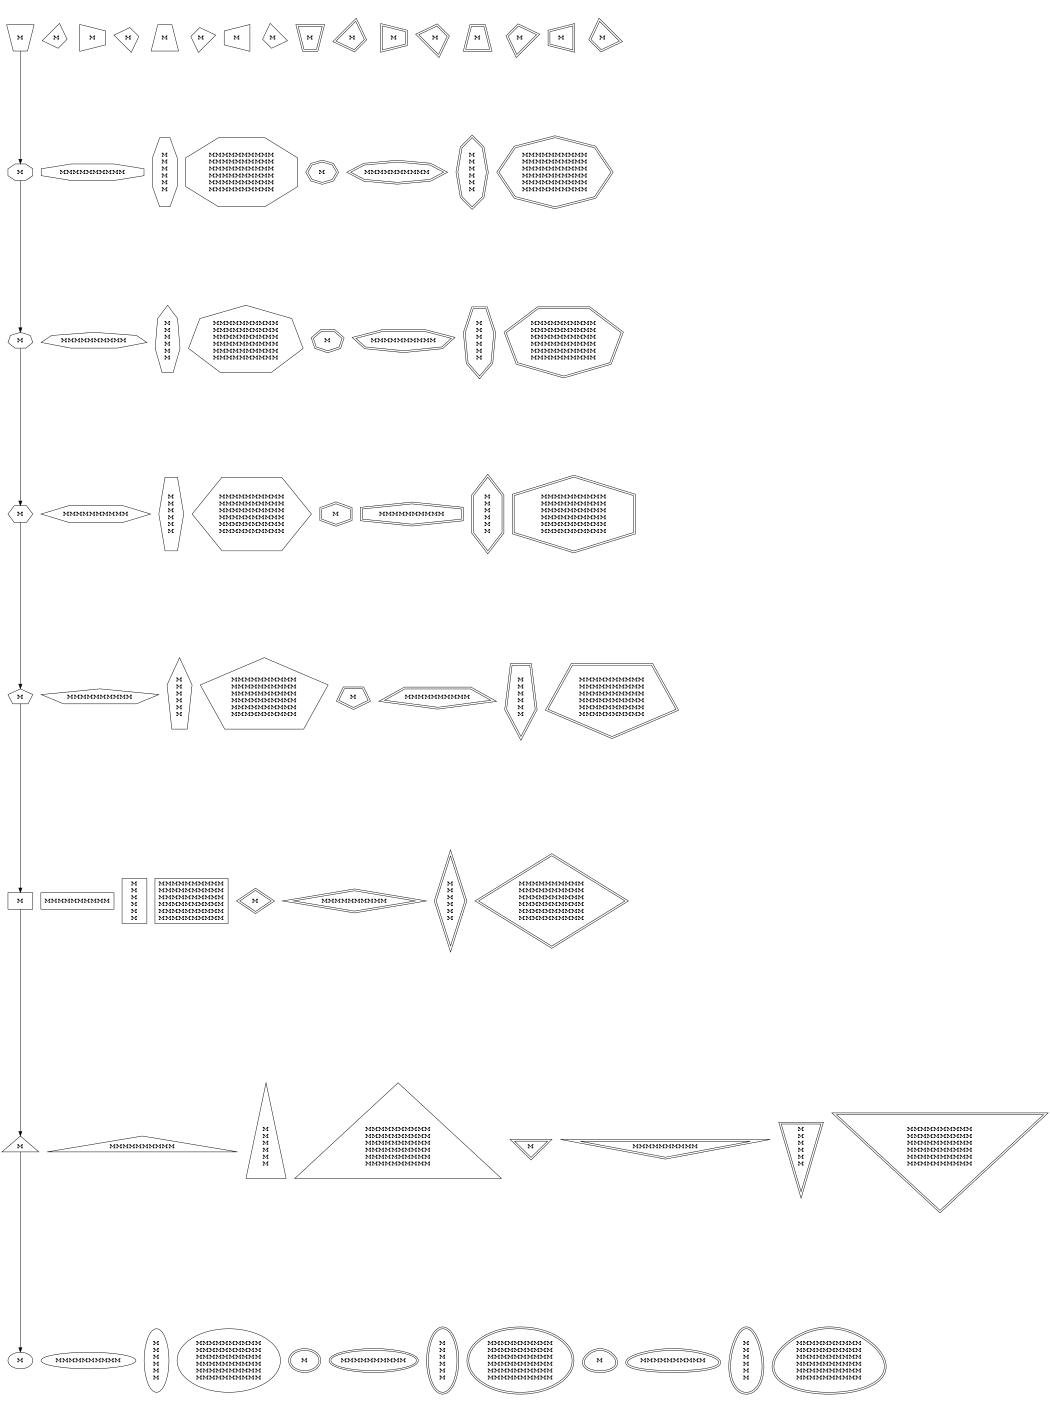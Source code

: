 # Generated Tor  2 Okt 2008 11:03:45 GMT by dot - Graphviz version 2.20.2 (Tue Jul  1 11:56:55 UTC 2008)
#
# 
# real	0m0.305s
# user	0m0.253s
# sys	0m0.038s

digraph polypoly {
	graph [size="7,9.5", page="8.5,11", ratio=fill];
	node [label="\N", shape=polygon];
	graph [bb="0,0,913,1239",
		_draw_="c 5 -white C 5 -white P 4 0 0 0 1239 913 1239 913 0 ",
		xdotversion="1.2"];
	{
		graph [rank=same,
			bb="",
			_draw_="",
			xdotversion=""];
		node [sides=0,
			peripheries=2,
			distortion="-.3"];
		0000 [label=M, peripheries=1, distortion="", pos="358,636", width="0.75", height="0.50", _draw_="c 5 -black e 358 636 27 18 ", _ldraw_="F 14.000000 11 -Times-Roman c 5 -black T 358 628 0 9 1 -M "];
		0001 [label=MMMMMMMMMM, peripheries=1, distortion="", pos="297,141", width="1.81", height="0.50", _draw_="c 5 -black e 297 141 65 18 ", _ldraw_="F 14.000000 11 -Times-Roman c 5 -black T 297 133 0 93 10 -MMMMMMMMMM "];
		0002 [label="M\nM\nM\nM\nM\nM", peripheries=1, distortion="", pos="809,844", width="0.75", height="1.57", _draw_="c 5 -black e 809 844 27 57 ", _ldraw_="F 14.000000 11 -Times-Roman c 5 -black T 809 866 0 9 1 -M F 14.000000 11 -Times-Roman c 5 -black T 809 854 0 9 1 -M F 14.000000 \
11 -Times-Roman c 5 -black T 809 842 0 9 1 -M F 14.000000 11 -Times-Roman c 5 -black T 809 830 0 9 1 -M F 14.000000 11 -Times-Ro\
man c 5 -black T 809 818 0 9 1 -M F 14.000000 11 -Times-Roman c 5 -black T 809 806 0 9 1 -M "];
		0003 [label="MMMMMMMMMM\nMMMMMMMMMM\nMMMMMMMMMM\nMMMMMMMMMM\nMMMMMMMMMM\nMMMMMMMMMM", peripheries=1, distortion="", pos="804,1047", width="2.14", height="1.57", _draw_="c 5 -black e 804 1047 77 57 ", _ldraw_="F 14.000000 11 -Times-Roman c 5 -black T 804 1069 0 93 10 -MMMMMMMMMM F 14.000000 11 -Times-Roman c 5 -black T 804 1057 0 93 10 \
-MMMMMMMMMM F 14.000000 11 -Times-Roman c 5 -black T 804 1045 0 93 10 -MMMMMMMMMM F 14.000000 11 -Times-Roman c 5 -black T 804 1\
033 0 93 10 -MMMMMMMMMM F 14.000000 11 -Times-Roman c 5 -black T 804 1021 0 93 10 -MMMMMMMMMM F 14.000000 11 -Times-Roman c 5 -b\
lack T 804 1009 0 93 10 -MMMMMMMMMM "];
		0010 [label=M, distortion="", pos="43,886", width="0.86", height="0.61", _draw_="c 5 -black e 43 886 27 18 c 5 -black e 43 886 31 22 ", _ldraw_="F 14.000000 11 -Times-Roman c 5 -black T 43 878 0 9 1 -M "];
		0011 [label=MMMMMMMMMM, distortion="", pos="840,306", width="1.92", height="0.61", _draw_="c 5 -black e 840 306 65 18 c 5 -black e 840 306 69 22 ", _ldraw_="F 14.000000 11 -Times-Roman c 5 -black T 840 298 0 93 10 -MMMMMMMMMM "];
		0012 [label="M\nM\nM\nM\nM\nM", distortion="", pos="120,1082", width="0.86", height="1.68", _draw_="c 5 -black e 120 1082 27 57 c 5 -black e 120 1082 31 61 ", _ldraw_="F 14.000000 11 -Times-Roman c 5 -black T 120 1104 0 9 1 -M F 14.000000 11 -Times-Roman c 5 -black T 120 1092 0 9 1 -M F 14.00000\
0 11 -Times-Roman c 5 -black T 120 1080 0 9 1 -M F 14.000000 11 -Times-Roman c 5 -black T 120 1068 0 9 1 -M F 14.000000 11 -Time\
s-Roman c 5 -black T 120 1056 0 9 1 -M F 14.000000 11 -Times-Roman c 5 -black T 120 1044 0 9 1 -M "];
		0013 [label="MMMMMMMMMM\nMMMMMMMMMM\nMMMMMMMMMM\nMMMMMMMMMM\nMMMMMMMMMM\nMMMMMMMMMM", distortion="", pos="324,878", width="2.25", height="1.68", _draw_="c 5 -black e 324 878 77 57 c 5 -black e 324 878 81 61 ", _ldraw_="F 14.000000 11 -Times-Roman c 5 -black T 324 900 0 93 10 -MMMMMMMMMM F 14.000000 11 -Times-Roman c 5 -black T 324 888 0 93 10 -M\
MMMMMMMMM F 14.000000 11 -Times-Roman c 5 -black T 324 876 0 93 10 -MMMMMMMMMM F 14.000000 11 -Times-Roman c 5 -black T 324 864 \
0 93 10 -MMMMMMMMMM F 14.000000 11 -Times-Roman c 5 -black T 324 852 0 93 10 -MMMMMMMMMM F 14.000000 11 -Times-Roman c 5 -black \
T 324 840 0 93 10 -MMMMMMMMMM "];
		0110 [label=M, pos="44,959", width="0.89", height="0.61", _draw_="c 5 -black p 120 47 941 48 941 50 941 52 941 53 942 55 942 57 942 58 943 60 943 61 944 62 944 64 945 65 945 66 946 67 947 68 947\
 69 948 70 949 70 950 71 950 71 951 72 952 72 953 72 954 72 955 72 956 72 957 72 958 72 959 72 959 71 960 71 961 70 962 70 963 6\
9 964 68 965 68 966 67 967 66 968 65 968 64 969 63 970 62 971 61 971 60 972 59 973 58 973 57 974 56 974 55 975 54 975 53 976 51 \
976 50 976 49 977 48 977 47 977 46 977 45 977 43 977 42 977 41 977 40 977 39 977 38 976 37 976 35 976 34 975 33 975 32 974 31 97\
4 30 973 29 973 28 972 27 971 26 971 25 970 24 969 23 968 22 968 21 967 20 966 20 965 19 964 18 963 18 962 17 961 17 960 16 959 \
16 959 16 958 16 957 16 956 16 955 16 954 16 953 16 952 17 951 17 950 18 950 18 949 19 948 20 947 21 947 22 946 23 945 24 945 26\
 944 27 944 28 943 30 943 31 942 33 942 35 942 36 941 38 941 40 941 41 941 43 941 45 941 c 5 -black p 120 47 937 49 937 50 937 5\
2 938 54 938 56 938 57 938 59 939 61 939 62 940 64 940 65 941 67 942 68 943 69 943 70 944 71 945 72 946 73 947 74 948 75 949 75 \
951 76 952 76 953 76 954 76 956 76 957 76 958 76 960 75 961 75 962 74 963 74 964 73 965 72 966 71 968 71 969 70 970 69 970 68 97\
1 67 972 66 973 65 974 63 975 62 975 61 976 60 977 59 977 58 978 56 979 55 979 54 979 53 980 51 980 50 980 49 981 47 981 46 981 \
45 981 43 981 42 981 41 981 39 981 38 980 37 980 35 980 34 979 33 979 32 979 30 978 29 977 28 977 27 976 26 975 25 975 23 974 22\
 973 21 972 20 971 19 970 18 970 17 969 17 968 16 966 15 965 14 964 14 963 13 962 13 961 12 960 12 958 12 957 12 956 12 954 12 9\
53 12 952 13 951 13 949 14 948 15 947 16 946 17 945 18 944 19 943 20 943 21 942 23 941 24 940 26 940 27 939 29 939 31 938 32 938\
 34 938 36 938 38 937 39 937 41 937 43 937 45 937 ", _ldraw_="F 14.000000 11 -Times-Roman c 5 -black T 44 951 0 9 1 -M "];
		0111 [label=MMMMMMMMMM, pos="207,219", width="2.06", height="0.61", _draw_="c 5 -black p 120 213 201 218 201 222 201 226 201 230 202 234 202 238 202 242 203 245 203 249 204 252 204 255 205 258 205 261 206\
 264 207 266 207 268 208 270 209 272 210 273 210 274 211 275 212 276 213 276 214 277 215 277 216 277 217 276 218 276 219 275 219\
 274 220 273 221 272 222 270 223 269 224 267 225 265 226 263 227 261 228 259 228 257 229 255 230 252 231 250 231 247 232 245 233\
 242 233 239 234 237 234 234 235 231 235 228 236 225 236 223 236 220 237 217 237 214 237 211 237 208 237 206 237 203 237 200 237\
 197 237 194 237 191 236 189 236 186 236 183 235 180 235 177 234 175 234 172 233 169 233 167 232 164 231 162 231 159 230 157 229\
 155 228 153 228 151 227 149 226 147 225 145 224 144 223 142 222 141 221 140 220 139 219 138 219 138 218 137 217 137 216 137 215\
 138 214 138 213 139 212 140 211 141 210 142 210 144 209 146 208 148 207 150 207 153 206 156 205 159 205 162 204 165 204 169 203\
 172 203 176 202 180 202 184 202 188 201 192 201 196 201 201 201 205 201 209 201 c 5 -black p 120 214 197 218 197 222 197 226 19\
7 230 198 235 198 238 198 242 199 246 199 250 200 253 200 256 201 259 201 262 202 265 203 267 204 269 204 272 205 273 206 275 20\
7 277 208 278 209 279 211 280 212 281 214 281 216 281 218 280 219 279 221 278 222 277 223 276 224 274 226 272 227 271 228 269 22\
9 267 230 265 230 263 231 261 232 258 233 256 234 253 235 251 235 248 236 245 237 243 237 240 238 237 238 234 239 232 239 229 24\
0 226 240 223 240 220 240 217 241 214 241 211 241 208 241 206 241 203 241 200 241 197 241 194 240 191 240 188 240 185 240 182 23\
9 180 239 177 238 174 238 171 237 169 237 166 236 163 235 161 235 158 234 156 233 153 232 151 231 149 230 147 230 145 229 143 22\
8 142 227 140 226 138 224 137 223 136 222 135 221 134 219 133 218 133 216 133 214 134 212 135 211 136 209 137 208 139 207 141 20\
6 142 205 145 204 147 204 149 203 152 202 155 201 158 201 161 200 164 200 168 199 172 199 176 198 179 198 184 198 188 197 192 19\
7 196 197 200 197 205 197 209 197 ", _ldraw_="F 14.000000 11 -Times-Roman c 5 -black T 207 211 0 93 10 -MMMMMMMMMM "];
		0112 [label="M\nM\nM\nM\nM\nM", pos="121,907", width="0.89", height="1.68", _draw_="c 5 -black p 120 124 851 125 851 127 851 129 852 130 853 132 854 134 855 135 856 137 857 138 859 139 860 141 862 142 864 143 866\
 144 868 145 870 146 873 147 875 147 877 148 880 148 883 149 885 149 888 149 891 149 894 149 897 149 900 149 903 149 906 149 908\
 148 911 148 914 147 917 147 920 146 923 145 926 145 929 144 931 143 934 142 937 141 939 140 941 139 944 138 946 137 948 136 950\
 135 952 134 954 133 955 132 957 131 958 130 959 128 960 127 961 126 962 125 963 124 963 123 963 122 964 120 964 119 963 118 963\
 117 963 116 962 115 961 114 960 112 959 111 958 110 957 109 955 108 954 107 952 106 950 105 948 104 946 103 944 102 941 101 939\
 100 937 99 934 98 931 97 929 97 926 96 923 95 920 95 917 94 914 94 911 93 908 93 906 93 903 93 900 93 897 93 894 93 891 93 888 \
93 885 94 883 94 880 95 877 95 875 96 873 97 870 98 868 99 866 100 864 101 862 103 860 104 859 105 857 107 856 108 855 110 854 1\
12 853 113 852 115 851 117 851 118 851 120 850 122 850 c 5 -black p 120 124 847 126 847 128 848 130 848 132 849 134 850 136 851 \
138 853 139 854 141 856 142 858 144 860 145 862 146 864 148 866 149 869 149 871 150 874 151 876 152 879 152 882 153 885 153 888 \
153 891 153 894 153 897 153 900 153 903 153 906 153 909 152 912 152 915 151 918 151 921 150 924 149 927 148 930 148 933 147 935 \
146 938 145 940 144 943 143 945 142 948 141 950 140 952 139 954 137 956 136 958 135 959 134 961 132 962 131 963 130 965 128 965 \
127 966 125 967 123 967 122 968 120 968 119 967 117 967 115 966 114 965 112 965 111 963 110 962 108 961 107 959 106 958 105 956 \
103 954 102 952 101 950 100 948 99 945 98 943 97 940 96 938 95 935 94 933 94 930 93 927 92 924 91 921 91 918 90 915 90 912 89 90\
9 89 906 89 903 89 900 89 897 89 894 89 891 89 888 89 885 90 882 90 879 91 876 92 874 93 871 93 869 94 866 96 864 97 862 98 860 \
100 858 101 856 103 854 104 853 106 851 108 850 110 849 112 848 114 848 116 847 118 847 120 846 122 846 ", _ldraw_="F 14.000000 11 -Times-Roman c 5 -black T 121 929 0 9 1 -M F 14.000000 11 -Times-Roman c 5 -black T 121 917 0 9 1 -M F 14.000000 \
11 -Times-Roman c 5 -black T 121 905 0 9 1 -M F 14.000000 11 -Times-Roman c 5 -black T 121 893 0 9 1 -M F 14.000000 11 -Times-Ro\
man c 5 -black T 121 881 0 9 1 -M F 14.000000 11 -Times-Roman c 5 -black T 121 869 0 9 1 -M "];
		0113 [label="MMMMMMMMMM\nMMMMMMMMMM\nMMMMMMMMMM\nMMMMMMMMMM\nMMMMMMMMMM\nMMMMMMMMMM", pos="681,878", width="2.39", height="1.68", _draw_="c 5 -black p 120 689 822 694 822 699 822 703 823 708 824 713 825 718 826 722 827 726 828 730 830 734 831 738 833 741 835 745 837\
 748 839 750 841 753 844 755 846 757 848 759 851 760 854 761 856 762 859 763 862 763 865 763 868 763 871 762 874 762 877 761 879\
 760 882 759 885 757 888 756 891 754 894 752 897 750 900 747 902 745 905 742 908 740 910 737 912 734 915 731 917 728 919 725 921\
 722 923 719 925 716 926 713 928 709 929 706 930 703 931 699 932 696 933 693 934 689 934 686 934 683 935 679 935 676 934 673 934\
 669 934 666 933 663 932 659 931 656 930 653 929 649 928 646 926 643 925 640 923 637 921 634 919 631 917 628 915 625 912 622 910\
 620 908 617 905 615 902 612 900 610 897 608 894 606 891 605 888 603 885 602 882 601 879 600 877 600 874 599 871 599 868 599 865\
 599 862 600 859 601 856 602 854 603 851 605 848 607 846 609 844 612 841 614 839 617 837 621 835 624 833 628 831 632 830 636 828\
 640 827 644 826 649 825 654 824 659 823 663 822 668 822 673 822 678 821 684 821 c 5 -black p 120 689 818 694 818 699 818 704 81\
9 709 820 714 821 719 822 723 823 728 824 732 826 736 828 740 830 743 832 747 834 750 836 753 838 756 841 758 843 760 846 762 84\
9 764 852 765 855 766 858 767 861 767 864 767 868 767 871 766 874 766 877 765 881 764 884 762 887 761 890 759 893 757 896 755 89\
9 753 902 750 905 748 908 745 910 742 913 740 916 737 918 734 920 730 922 727 924 724 926 721 928 717 930 714 931 711 933 707 93\
4 704 935 700 936 697 937 693 938 690 938 686 938 683 939 679 939 676 938 672 938 669 938 665 937 662 936 658 935 655 934 651 93\
3 648 931 645 930 641 928 638 926 635 924 632 922 628 920 625 918 622 916 620 913 617 910 614 908 612 905 609 902 607 899 605 89\
6 603 893 601 890 600 887 598 884 597 881 596 877 596 874 595 871 595 868 595 864 595 861 596 858 597 855 598 852 600 849 602 84\
6 604 843 606 841 609 838 612 836 615 834 619 832 622 830 626 828 630 826 634 824 639 823 643 822 648 821 653 820 658 819 663 81\
8 668 818 673 818 678 817 684 817 ", _ldraw_="F 14.000000 11 -Times-Roman c 5 -black T 681 900 0 93 10 -MMMMMMMMMM F 14.000000 11 -Times-Roman c 5 -black T 681 888 0 93 10 -M\
MMMMMMMMM F 14.000000 11 -Times-Roman c 5 -black T 681 876 0 93 10 -MMMMMMMMMM F 14.000000 11 -Times-Roman c 5 -black T 681 864 \
0 93 10 -MMMMMMMMMM F 14.000000 11 -Times-Roman c 5 -black T 681 852 0 93 10 -MMMMMMMMMM F 14.000000 11 -Times-Roman c 5 -black \
T 681 840 0 93 10 -MMMMMMMMMM "];
	}
	{
		graph [rank=same,
			bb="",
			_draw_="",
			xdotversion=""];
		node [sides=3,
			peripheries=2,
			orientation=60];
		3000 [label=M, peripheries=1, orientation=0, pos="471,581", width="0.75", height="0.50", _draw_="c 5 -black p 3 471 599 444 572 498 572 ", _ldraw_="F 14.000000 11 -Times-Roman c 5 -black T 471 573 0 9 1 -M "];
		3001 [label=MMMMMMMMMM, peripheries=1, orientation=0, pos="836,373", width="1.81", height="0.50", _draw_="c 5 -black p 3 836 391 771 364 901 364 ", _ldraw_="F 14.000000 11 -Times-Roman c 5 -black T 836 365 0 93 10 -MMMMMMMMMM "];
		3002 [label="M\nM\nM\nM\nM\nM", peripheries=1, orientation=0, pos="61,641", width="0.75", height="1.57", _draw_="c 5 -black p 3 61 698 34 613 88 613 ", _ldraw_="F 14.000000 11 -Times-Roman c 5 -black T 61 663 0 9 1 -M F 14.000000 11 -Times-Roman c 5 -black T 61 651 0 9 1 -M F 14.000000 11\
 -Times-Roman c 5 -black T 61 639 0 9 1 -M F 14.000000 11 -Times-Roman c 5 -black T 61 627 0 9 1 -M F 14.000000 11 -Times-Roman \
c 5 -black T 61 615 0 9 1 -M F 14.000000 11 -Times-Roman c 5 -black T 61 603 0 9 1 -M "];
		3003 [label="MMMMMMMMMM\nMMMMMMMMMM\nMMMMMMMMMM\nMMMMMMMMMM\nMMMMMMMMMM\nMMMMMMMMMM", peripheries=1, orientation=0, pos="639,1047", width="2.14", height="1.57", _draw_="c 5 -black p 3 639 1104 562 1019 716 1019 ", _ldraw_="F 14.000000 11 -Times-Roman c 5 -black T 639 1069 0 93 10 -MMMMMMMMMM F 14.000000 11 -Times-Roman c 5 -black T 639 1057 0 93 10 \
-MMMMMMMMMM F 14.000000 11 -Times-Roman c 5 -black T 639 1045 0 93 10 -MMMMMMMMMM F 14.000000 11 -Times-Roman c 5 -black T 639 1\
033 0 93 10 -MMMMMMMMMM F 14.000000 11 -Times-Roman c 5 -black T 639 1021 0 93 10 -MMMMMMMMMM F 14.000000 11 -Times-Roman c 5 -b\
lack T 639 1009 0 93 10 -MMMMMMMMMM "];
		3110 [label=M, pos="268,75", width="1.00", height="0.65", _draw_="c 5 -black p 3 241 84 268 57 295 84 c 5 -black p 3 232 88 268 51 304 88 ", _ldraw_="F 14.000000 11 -Times-Roman c 5 -black T 268 67 0 9 1 -M "];
		3111 [label=MMMMMMMMMM, pos="505,233", width="2.39", height="0.62", _draw_="c 5 -black p 3 439 242 505 215 571 242 c 5 -black p 3 419 246 505 211 591 246 ", _ldraw_="F 14.000000 11 -Times-Roman c 5 -black T 505 225 0 93 10 -MMMMMMMMMM "];
		3112 [label="M\nM\nM\nM\nM\nM", pos="198,993", width="0.89", height="1.94", _draw_="c 5 -black p 3 171 1021 198 936 225 1021 c 5 -black p 3 166 1025 198 923 230 1025 ", _ldraw_="F 14.000000 11 -Times-Roman c 5 -black T 198 1015 0 9 1 -M F 14.000000 11 -Times-Roman c 5 -black T 198 1003 0 9 1 -M F 14.00000\
0 11 -Times-Roman c 5 -black T 198 991 0 9 1 -M F 14.000000 11 -Times-Roman c 5 -black T 198 979 0 9 1 -M F 14.000000 11 -Times-\
Roman c 5 -black T 198 967 0 9 1 -M F 14.000000 11 -Times-Roman c 5 -black T 198 955 0 9 1 -M "];
		3113 [label="MMMMMMMMMM\nMMMMMMMMMM\nMMMMMMMMMM\nMMMMMMMMMM\nMMMMMMMMMM\nMMMMMMMMMM", pos="582,707", width="2.39", height="1.74", _draw_="c 5 -black p 3 505 735 582 650 659 735 c 5 -black p 3 496 739 582 644 668 739 ", _ldraw_="F 14.000000 11 -Times-Roman c 5 -black T 582 729 0 93 10 -MMMMMMMMMM F 14.000000 11 -Times-Roman c 5 -black T 582 717 0 93 10 -M\
MMMMMMMMM F 14.000000 11 -Times-Roman c 5 -black T 582 705 0 93 10 -MMMMMMMMMM F 14.000000 11 -Times-Roman c 5 -black T 582 693 \
0 93 10 -MMMMMMMMMM F 14.000000 11 -Times-Roman c 5 -black T 582 681 0 93 10 -MMMMMMMMMM F 14.000000 11 -Times-Roman c 5 -black \
T 582 669 0 93 10 -MMMMMMMMMM "];
	}
	{
		graph [rank=same,
			bb="",
			_draw_="",
			xdotversion=""];
		node [sides=4,
			peripheries=2,
			orientation=45];
		4000 [label=M, peripheries=1, orientation=0, pos="387,572", width="0.75", height="0.50", _draw_="c 5 -black p 4 414 590 360 590 360 554 414 554 ", _ldraw_="F 14.000000 11 -Times-Roman c 5 -black T 387 564 0 9 1 -M "];
		4001 [label=MMMMMMMMMM, peripheries=1, orientation=0, pos="88,83", width="1.50", height="0.50", _draw_="c 5 -black p 4 142 101 34 101 34 65 142 65 ", _ldraw_="F 14.000000 11 -Times-Roman c 5 -black T 88 75 0 93 10 -MMMMMMMMMM "];
		4002 [label="M\nM\nM\nM\nM\nM", peripheries=1, orientation=0, pos="50,1142", width="0.75", height="1.11", _draw_="c 5 -black p 4 77 1182 23 1182 23 1102 77 1102 ", _ldraw_="F 14.000000 11 -Times-Roman c 5 -black T 50 1164 0 9 1 -M F 14.000000 11 -Times-Roman c 5 -black T 50 1152 0 9 1 -M F 14.000000 \
11 -Times-Roman c 5 -black T 50 1140 0 9 1 -M F 14.000000 11 -Times-Roman c 5 -black T 50 1128 0 9 1 -M F 14.000000 11 -Times-Ro\
man c 5 -black T 50 1116 0 9 1 -M F 14.000000 11 -Times-Roman c 5 -black T 50 1104 0 9 1 -M "];
		4003 [label="MMMMMMMMMM\nMMMMMMMMMM\nMMMMMMMMMM\nMMMMMMMMMM\nMMMMMMMMMM\nMMMMMMMMMM", peripheries=1, orientation=0, pos="495,1026", width="1.50", height="1.11", _draw_="c 5 -black p 4 549 1066 441 1066 441 986 549 986 ", _ldraw_="F 14.000000 11 -Times-Roman c 5 -black T 495 1048 0 93 10 -MMMMMMMMMM F 14.000000 11 -Times-Roman c 5 -black T 495 1036 0 93 10 \
-MMMMMMMMMM F 14.000000 11 -Times-Roman c 5 -black T 495 1024 0 93 10 -MMMMMMMMMM F 14.000000 11 -Times-Roman c 5 -black T 495 1\
012 0 93 10 -MMMMMMMMMM F 14.000000 11 -Times-Roman c 5 -black T 495 1000 0 93 10 -MMMMMMMMMM F 14.000000 11 -Times-Roman c 5 -b\
lack T 495 988 0 93 10 -MMMMMMMMMM "];
		4110 [label=M, pos="189,75", width="0.94", height="0.64", _draw_="c 5 -black p 4 189 93 162 75 189 57 216 75 c 5 -black p 4 189 98 155 75 189 52 223 75 ", _ldraw_="F 14.000000 11 -Times-Roman c 5 -black T 189 67 0 9 1 -M "];
		4111 [label=MMMMMMMMMM, pos="686,233", width="2.22", height="0.61", _draw_="c 5 -black p 4 686 251 621 233 686 215 751 233 c 5 -black p 4 686 255 606 233 686 211 766 233 ", _ldraw_="F 14.000000 11 -Times-Roman c 5 -black T 686 225 0 93 10 -MMMMMMMMMM "];
		4112 [label="M\nM\nM\nM\nM\nM", pos="131,538", width="0.86", height="1.83", _draw_="c 5 -black p 4 131 595 104 538 131 481 158 538 c 5 -black p 4 131 604 100 538 131 472 162 538 ", _ldraw_="F 14.000000 11 -Times-Roman c 5 -black T 131 560 0 9 1 -M F 14.000000 11 -Times-Roman c 5 -black T 131 548 0 9 1 -M F 14.000000 \
11 -Times-Roman c 5 -black T 131 536 0 9 1 -M F 14.000000 11 -Times-Roman c 5 -black T 131 524 0 9 1 -M F 14.000000 11 -Times-Ro\
man c 5 -black T 131 512 0 9 1 -M F 14.000000 11 -Times-Roman c 5 -black T 131 500 0 9 1 -M "];
		4113 [label="MMMMMMMMMM\nMMMMMMMMMM\nMMMMMMMMMM\nMMMMMMMMMM\nMMMMMMMMMM\nMMMMMMMMMM", pos="591,531", width="2.33", height="1.71", _draw_="c 5 -black p 4 591 588 514 531 591 474 668 531 c 5 -black p 4 591 593 507 531 591 469 675 531 ", _ldraw_="F 14.000000 11 -Times-Roman c 5 -black T 591 553 0 93 10 -MMMMMMMMMM F 14.000000 11 -Times-Roman c 5 -black T 591 541 0 93 10 -M\
MMMMMMMMM F 14.000000 11 -Times-Roman c 5 -black T 591 529 0 93 10 -MMMMMMMMMM F 14.000000 11 -Times-Roman c 5 -black T 591 517 \
0 93 10 -MMMMMMMMMM F 14.000000 11 -Times-Roman c 5 -black T 591 505 0 93 10 -MMMMMMMMMM F 14.000000 11 -Times-Roman c 5 -black \
T 591 493 0 93 10 -MMMMMMMMMM "];
	}
	{
		graph [rank=same,
			bb="",
			_draw_="",
			xdotversion=""];
		node [sides=5,
			peripheries=2,
			orientation=36];
		5000 [label=M, peripheries=1, orientation=0, pos="375,715", width="0.75", height="0.50", _draw_="c 5 -black p 5 402 721 375 733 348 721 358 700 392 700 ", _ldraw_="F 14.000000 11 -Times-Roman c 5 -black T 375 707 0 9 1 -M "];
		5001 [label=MMMMMMMMMM, peripheries=1, orientation=0, pos="847,228", width="1.81", height="0.50", _draw_="c 5 -black p 5 912 234 847 246 782 234 807 213 887 213 ", _ldraw_="F 14.000000 11 -Times-Roman c 5 -black T 847 220 0 93 10 -MMMMMMMMMM "];
		5002 [label="M\nM\nM\nM\nM\nM", peripheries=1, orientation=0, pos="61,481", width="0.75", height="1.57", _draw_="c 5 -black p 5 88 498 61 538 34 498 44 435 78 435 ", _ldraw_="F 14.000000 11 -Times-Roman c 5 -black T 61 503 0 9 1 -M F 14.000000 11 -Times-Roman c 5 -black T 61 491 0 9 1 -M F 14.000000 11\
 -Times-Roman c 5 -black T 61 479 0 9 1 -M F 14.000000 11 -Times-Roman c 5 -black T 61 467 0 9 1 -M F 14.000000 11 -Times-Roman \
c 5 -black T 61 455 0 9 1 -M F 14.000000 11 -Times-Roman c 5 -black T 61 443 0 9 1 -M "];
		5003 [label="MMMMMMMMMM\nMMMMMMMMMM\nMMMMMMMMMM\nMMMMMMMMMM\nMMMMMMMMMM\nMMMMMMMMMM", peripheries=1, orientation=0, pos="760,684", width="2.14", height="1.57", _draw_="c 5 -black p 5 837 701 760 741 683 701 712 638 808 638 ", _ldraw_="F 14.000000 11 -Times-Roman c 5 -black T 760 706 0 93 10 -MMMMMMMMMM F 14.000000 11 -Times-Roman c 5 -black T 760 694 0 93 10 -M\
MMMMMMMMM F 14.000000 11 -Times-Roman c 5 -black T 760 682 0 93 10 -MMMMMMMMMM F 14.000000 11 -Times-Roman c 5 -black T 760 670 \
0 93 10 -MMMMMMMMMM F 14.000000 11 -Times-Roman c 5 -black T 760 658 0 93 10 -MMMMMMMMMM F 14.000000 11 -Times-Roman c 5 -black \
T 760 646 0 93 10 -MMMMMMMMMM "];
		5110 [label=M, pos="352,73", width="0.89", height="0.62", _draw_="c 5 -black p 5 368 88 336 88 325 67 352 55 379 67 c 5 -black p 5 371 92 333 92 320 66 352 51 384 66 ", _ldraw_="F 14.000000 11 -Times-Roman c 5 -black T 352 65 0 9 1 -M "];
		5111 [label=MMMMMMMMMM, pos="494,161", width="2.08", height="0.61", _draw_="c 5 -black p 5 535 176 453 176 428 155 494 143 560 155 c 5 -black p 5 536 180 452 180 419 153 494 139 569 153 ", _ldraw_="F 14.000000 11 -Times-Roman c 5 -black T 494 153 0 93 10 -MMMMMMMMMM "];
		5112 [label="M\nM\nM\nM\nM\nM", pos="318,1056", width="0.86", height="1.76", _draw_="c 5 -black p 5 335 1102 301 1102 291 1039 318 999 345 1039 c 5 -black p 5 338 1106 298 1106 287 1038 318 992 349 1038 ", _ldraw_="F 14.000000 11 -Times-Roman c 5 -black T 318 1078 0 9 1 -M F 14.000000 11 -Times-Roman c 5 -black T 318 1066 0 9 1 -M F 14.00000\
0 11 -Times-Roman c 5 -black T 318 1054 0 9 1 -M F 14.000000 11 -Times-Roman c 5 -black T 318 1042 0 9 1 -M F 14.000000 11 -Time\
s-Roman c 5 -black T 318 1030 0 9 1 -M F 14.000000 11 -Times-Roman c 5 -black T 318 1018 0 9 1 -M "];
		5113 [label="MMMMMMMMMM\nMMMMMMMMMM\nMMMMMMMMMM\nMMMMMMMMMM\nMMMMMMMMMM\nMMMMMMMMMM", pos="501,880", width="2.28", height="1.69", _draw_="c 5 -black p 5 548 926 454 926 424 863 501 823 578 863 c 5 -black p 5 551 930 451 930 419 861 501 819 583 861 ", _ldraw_="F 14.000000 11 -Times-Roman c 5 -black T 501 902 0 93 10 -MMMMMMMMMM F 14.000000 11 -Times-Roman c 5 -black T 501 890 0 93 10 -M\
MMMMMMMMM F 14.000000 11 -Times-Roman c 5 -black T 501 878 0 93 10 -MMMMMMMMMM F 14.000000 11 -Times-Roman c 5 -black T 501 866 \
0 93 10 -MMMMMMMMMM F 14.000000 11 -Times-Roman c 5 -black T 501 854 0 93 10 -MMMMMMMMMM F 14.000000 11 -Times-Roman c 5 -black \
T 501 842 0 93 10 -MMMMMMMMMM "];
	}
	{
		graph [rank=same,
			bb="",
			_draw_="",
			xdotversion=""];
		node [sides=6,
			peripheries=2,
			orientation=30];
		6000 [label=M, peripheries=1, orientation=0, pos="458,761", width="0.75", height="0.50", _draw_="c 5 -black p 6 485 761 472 779 445 779 431 761 445 743 472 743 ", _ldraw_="F 14.000000 11 -Times-Roman c 5 -black T 458 753 0 9 1 -M "];
		6001 [label=MMMMMMMMMM, peripheries=1, orientation=0, pos="484,97", width="1.81", height="0.50", _draw_="c 5 -black p 6 549 97 517 115 451 115 419 97 451 79 517 79 ", _ldraw_="F 14.000000 11 -Times-Roman c 5 -black T 484 89 0 93 10 -MMMMMMMMMM "];
		6002 [label="M\nM\nM\nM\nM\nM", peripheries=1, orientation=0, pos="127,742", width="0.75", height="1.57", _draw_="c 5 -black p 6 154 742 141 799 114 799 100 742 113 685 140 685 ", _ldraw_="F 14.000000 11 -Times-Roman c 5 -black T 127 764 0 9 1 -M F 14.000000 11 -Times-Roman c 5 -black T 127 752 0 9 1 -M F 14.000000 \
11 -Times-Roman c 5 -black T 127 740 0 9 1 -M F 14.000000 11 -Times-Roman c 5 -black T 127 728 0 9 1 -M F 14.000000 11 -Times-Ro\
man c 5 -black T 127 716 0 9 1 -M F 14.000000 11 -Times-Roman c 5 -black T 127 704 0 9 1 -M "];
		6003 [label="MMMMMMMMMM\nMMMMMMMMMM\nMMMMMMMMMM\nMMMMMMMMMM\nMMMMMMMMMM\nMMMMMMMMMM", peripheries=1, orientation=0, pos="760,525", width="2.14", height="1.57", _draw_="c 5 -black p 6 837 525 799 582 721 582 683 525 721 468 799 468 ", _ldraw_="F 14.000000 11 -Times-Roman c 5 -black T 760 547 0 93 10 -MMMMMMMMMM F 14.000000 11 -Times-Roman c 5 -black T 760 535 0 93 10 -M\
MMMMMMMMM F 14.000000 11 -Times-Roman c 5 -black T 760 523 0 93 10 -MMMMMMMMMM F 14.000000 11 -Times-Roman c 5 -black T 760 511 \
0 93 10 -MMMMMMMMMM F 14.000000 11 -Times-Roman c 5 -black T 760 499 0 93 10 -MMMMMMMMMM F 14.000000 11 -Times-Roman c 5 -black \
T 760 487 0 93 10 -MMMMMMMMMM "];
		6110 [label=M, pos="32,204", width="0.86", height="0.61", _draw_="c 5 -black p 6 59 213 32 222 5 213 5 195 32 186 59 195 c 5 -black p 6 63 216 32 226 1 216 1 192 32 182 63 192 ", _ldraw_="F 14.000000 11 -Times-Roman c 5 -black T 32 196 0 9 1 -M "];
		6111 [label=MMMMMMMMMM, pos="807,161", width="1.92", height="0.61", _draw_="c 5 -black p 6 872 170 807 179 742 170 742 152 807 143 872 152 c 5 -black p 6 876 173 807 183 738 173 738 149 807 139 876 149 ", _ldraw_="F 14.000000 11 -Times-Roman c 5 -black T 807 153 0 93 10 -MMMMMMMMMM "];
		6112 [label="M\nM\nM\nM\nM\nM", pos="131,358", width="0.86", height="1.74", _draw_="c 5 -black p 6 158 386 131 415 104 386 104 330 131 301 158 330 c 5 -black p 6 162 388 131 420 100 388 100 328 131 296 162 328 ", _ldraw_="F 14.000000 11 -Times-Roman c 5 -black T 131 380 0 9 1 -M F 14.000000 11 -Times-Roman c 5 -black T 131 368 0 9 1 -M F 14.000000 \
11 -Times-Roman c 5 -black T 131 356 0 9 1 -M F 14.000000 11 -Times-Roman c 5 -black T 131 344 0 9 1 -M F 14.000000 11 -Times-Ro\
man c 5 -black T 131 332 0 9 1 -M F 14.000000 11 -Times-Roman c 5 -black T 131 320 0 9 1 -M "];
		6113 [label="MMMMMMMMMM\nMMMMMMMMMM\nMMMMMMMMMM\nMMMMMMMMMM\nMMMMMMMMMM\nMMMMMMMMMM", pos="500,357", width="2.25", height="1.69", _draw_="c 5 -black p 6 577 385 500 414 423 385 423 329 500 300 577 329 c 5 -black p 6 581 388 500 418 419 388 419 326 500 296 581 326 ", _ldraw_="F 14.000000 11 -Times-Roman c 5 -black T 500 379 0 93 10 -MMMMMMMMMM F 14.000000 11 -Times-Roman c 5 -black T 500 367 0 93 10 -M\
MMMMMMMMM F 14.000000 11 -Times-Roman c 5 -black T 500 355 0 93 10 -MMMMMMMMMM F 14.000000 11 -Times-Roman c 5 -black T 500 343 \
0 93 10 -MMMMMMMMMM F 14.000000 11 -Times-Roman c 5 -black T 500 331 0 93 10 -MMMMMMMMMM F 14.000000 11 -Times-Roman c 5 -black \
T 500 319 0 93 10 -MMMMMMMMMM "];
	}
	{
		graph [rank=same,
			bb="",
			_draw_="",
			xdotversion=""];
		node [sides=7,
			peripheries=2,
			orientation="25.7"];
		7000 [label=M, peripheries=1, orientation=0, pos="426,641", width="0.75", height="0.50", _draw_="c 5 -black p 7 453 637 448 652 426 659 404 652 399 637 414 625 438 625 ", _ldraw_="F 14.000000 11 -Times-Roman c 5 -black T 426 633 0 9 1 -M "];
		7001 [label=MMMMMMMMMM, peripheries=1, orientation=0, pos="627,97", width="1.81", height="0.50", _draw_="c 5 -black p 7 692 93 679 108 627 115 575 108 562 93 598 81 656 81 ", _ldraw_="F 14.000000 11 -Times-Roman c 5 -black T 627 89 0 93 10 -MMMMMMMMMM "];
		7002 [label="M\nM\nM\nM\nM\nM", peripheries=1, orientation=0, pos="61,321", width="0.75", height="1.57", _draw_="c 5 -black p 7 88 308 83 356 61 378 39 356 34 308 49 270 73 270 ", _ldraw_="F 14.000000 11 -Times-Roman c 5 -black T 61 343 0 9 1 -M F 14.000000 11 -Times-Roman c 5 -black T 61 331 0 9 1 -M F 14.000000 11\
 -Times-Roman c 5 -black T 61 319 0 9 1 -M F 14.000000 11 -Times-Roman c 5 -black T 61 307 0 9 1 -M F 14.000000 11 -Times-Roman \
c 5 -black T 61 295 0 9 1 -M F 14.000000 11 -Times-Roman c 5 -black T 61 283 0 9 1 -M "];
		7003 [label="MMMMMMMMMM\nMMMMMMMMMM\nMMMMMMMMMM\nMMMMMMMMMM\nMMMMMMMMMM\nMMMMMMMMMM", peripheries=1, orientation=0, pos="243,713", width="2.14", height="1.57", _draw_="c 5 -black p 7 320 700 305 748 243 770 181 748 166 700 209 662 277 662 ", _ldraw_="F 14.000000 11 -Times-Roman c 5 -black T 243 735 0 93 10 -MMMMMMMMMM F 14.000000 11 -Times-Roman c 5 -black T 243 723 0 93 10 -M\
MMMMMMMMM F 14.000000 11 -Times-Roman c 5 -black T 243 711 0 93 10 -MMMMMMMMMM F 14.000000 11 -Times-Roman c 5 -black T 243 699 \
0 93 10 -MMMMMMMMMM F 14.000000 11 -Times-Roman c 5 -black T 243 687 0 93 10 -MMMMMMMMMM F 14.000000 11 -Times-Roman c 5 -black \
T 243 675 0 93 10 -MMMMMMMMMM "];
		7110 [label=M, pos="450,30", width="0.86", height="0.61", _draw_="c 5 -black p 7 477 34 462 46 438 46 423 34 429 19 450 12 471 19 c 5 -black p 7 481 35 463 50 437 50 419 35 426 16 450 8 474 16 ", _ldraw_="F 14.000000 11 -Times-Roman c 5 -black T 450 22 0 9 1 -M "];
		7111 [label=MMMMMMMMMM, pos="150,146", width="2.00", height="0.61", _draw_="c 5 -black p 7 215 150 179 162 121 162 85 150 98 135 150 128 202 135 c 5 -black p 7 222 152 180 166 120 166 78 152 96 131 150 12\
4 204 131 ", _ldraw_="F 14.000000 11 -Times-Roman c 5 -black T 150 138 0 93 10 -MMMMMMMMMM "];
		7112 [label="M\nM\nM\nM\nM\nM", pos="395,1055", width="0.86", height="1.72", _draw_="c 5 -black p 7 422 1068 407 1106 383 1106 368 1068 373 1020 395 998 417 1020 c 5 -black p 7 426 1068 410 1110 380 1110 364 1068 \
370 1018 395 993 420 1018 ", _ldraw_="F 14.000000 11 -Times-Roman c 5 -black T 395 1077 0 9 1 -M F 14.000000 11 -Times-Roman c 5 -black T 395 1065 0 9 1 -M F 14.00000\
0 11 -Times-Roman c 5 -black T 395 1053 0 9 1 -M F 14.000000 11 -Times-Roman c 5 -black T 395 1041 0 9 1 -M F 14.000000 11 -Time\
s-Roman c 5 -black T 395 1029 0 9 1 -M F 14.000000 11 -Times-Roman c 5 -black T 395 1017 0 9 1 -M "];
		7113 [label="MMMMMMMMMM\nMMMMMMMMMM\nMMMMMMMMMM\nMMMMMMMMMM\nMMMMMMMMMM\nMMMMMMMMMM", pos="676,357", width="2.25", height="1.69", _draw_="c 5 -black p 7 753 370 710 408 642 408 599 370 615 322 676 300 737 322 c 5 -black p 7 757 371 712 412 640 412 595 371 611 319 67\
6 296 741 319 ", _ldraw_="F 14.000000 11 -Times-Roman c 5 -black T 676 379 0 93 10 -MMMMMMMMMM F 14.000000 11 -Times-Roman c 5 -black T 676 367 0 93 10 -M\
MMMMMMMMM F 14.000000 11 -Times-Roman c 5 -black T 676 355 0 93 10 -MMMMMMMMMM F 14.000000 11 -Times-Roman c 5 -black T 676 343 \
0 93 10 -MMMMMMMMMM F 14.000000 11 -Times-Roman c 5 -black T 676 331 0 93 10 -MMMMMMMMMM F 14.000000 11 -Times-Roman c 5 -black \
T 676 319 0 93 10 -MMMMMMMMMM "];
	}
	{
		graph [rank=same,
			bb="",
			_draw_="",
			xdotversion=""];
		node [sides=8,
			peripheries=2,
			orientation="22.5"];
		8000 [label=M, peripheries=1, orientation=0, pos="398,489", width="0.75", height="0.50", _draw_="c 5 -black p 8 425 482 425 496 409 507 387 507 371 496 371 482 387 471 409 471 ", _ldraw_="F 14.000000 11 -Times-Roman c 5 -black T 398 481 0 9 1 -M "];
		8001 [label=MMMMMMMMMM, peripheries=1, orientation=0, pos="770,97", width="1.81", height="0.50", _draw_="c 5 -black p 8 835 90 835 104 797 115 743 115 705 104 705 90 743 79 797 79 ", _ldraw_="F 14.000000 11 -Times-Roman c 5 -black T 770 89 0 93 10 -MMMMMMMMMM "];
		8002 [label="M\nM\nM\nM\nM\nM", peripheries=1, orientation=0, pos="523,1163", width="0.75", height="1.57", _draw_="c 5 -black p 8 550 1140 550 1186 534 1220 512 1220 496 1186 496 1140 512 1106 534 1106 ", _ldraw_="F 14.000000 11 -Times-Roman c 5 -black T 523 1185 0 9 1 -M F 14.000000 11 -Times-Roman c 5 -black T 523 1173 0 9 1 -M F 14.00000\
0 11 -Times-Roman c 5 -black T 523 1161 0 9 1 -M F 14.000000 11 -Times-Roman c 5 -black T 523 1149 0 9 1 -M F 14.000000 11 -Time\
s-Roman c 5 -black T 523 1137 0 9 1 -M F 14.000000 11 -Times-Roman c 5 -black T 523 1125 0 9 1 -M "];
		8003 [label="MMMMMMMMMM\nMMMMMMMMMM\nMMMMMMMMMM\nMMMMMMMMMM\nMMMMMMMMMM\nMMMMMMMMMM", peripheries=1, orientation=0, pos="254,336", width="2.14", height="1.57", _draw_="c 5 -black p 8 331 313 331 359 286 393 222 393 177 359 177 313 222 279 286 279 ", _ldraw_="F 14.000000 11 -Times-Roman c 5 -black T 254 358 0 93 10 -MMMMMMMMMM F 14.000000 11 -Times-Roman c 5 -black T 254 346 0 93 10 -M\
MMMMMMMMM F 14.000000 11 -Times-Roman c 5 -black T 254 334 0 93 10 -MMMMMMMMMM F 14.000000 11 -Times-Roman c 5 -black T 254 322 \
0 93 10 -MMMMMMMMMM F 14.000000 11 -Times-Roman c 5 -black T 254 310 0 93 10 -MMMMMMMMMM F 14.000000 11 -Times-Roman c 5 -black \
T 254 298 0 93 10 -MMMMMMMMMM "];
		8110 [label=M, pos="241,1133", width="0.86", height="0.61", _draw_="c 5 -black p 8 268 1133 260 1146 241 1151 222 1146 214 1133 222 1120 241 1115 260 1120 c 5 -black p 8 272 1133 262 1149 241 1155\
 220 1149 210 1133 220 1117 241 1111 262 1117 ", _ldraw_="F 14.000000 11 -Times-Roman c 5 -black T 241 1125 0 9 1 -M "];
		8111 [label=MMMMMMMMMM, pos="657,161", width="2.03", height="0.61", _draw_="c 5 -black p 8 723 161 703 174 657 179 611 174 591 161 611 148 657 143 703 148 c 5 -black p 8 730 161 705 178 657 183 609 178 58\
4 161 609 144 657 139 705 144 ", _ldraw_="F 14.000000 11 -Times-Roman c 5 -black T 657 153 0 93 10 -MMMMMMMMMM "];
		8112 [label="M\nM\nM\nM\nM\nM", pos="373,257", width="0.86", height="1.72", _draw_="c 5 -black p 8 400 257 392 297 373 314 354 297 346 257 354 217 373 200 392 217 c 5 -black p 8 404 257 396 299 373 319 350 299 34\
2 257 350 215 373 195 396 215 ", _ldraw_="F 14.000000 11 -Times-Roman c 5 -black T 373 279 0 9 1 -M F 14.000000 11 -Times-Roman c 5 -black T 373 267 0 9 1 -M F 14.000000 \
11 -Times-Roman c 5 -black T 373 255 0 9 1 -M F 14.000000 11 -Times-Roman c 5 -black T 373 243 0 9 1 -M F 14.000000 11 -Times-Ro\
man c 5 -black T 373 231 0 9 1 -M F 14.000000 11 -Times-Roman c 5 -black T 373 219 0 9 1 -M "];
		8113 [label="MMMMMMMMMM\nMMMMMMMMMM\nMMMMMMMMMM\nMMMMMMMMMM\nMMMMMMMMMM\nMMMMMMMMMM", pos="258,501", width="2.25", height="1.68", _draw_="c 5 -black p 8 335 501 312 541 258 558 204 541 181 501 204 461 258 444 312 461 c 5 -black p 8 339 501 315 544 258 562 201 544 17\
7 501 201 458 258 440 315 458 ", _ldraw_="F 14.000000 11 -Times-Roman c 5 -black T 258 523 0 93 10 -MMMMMMMMMM F 14.000000 11 -Times-Roman c 5 -black T 258 511 0 93 10 -M\
MMMMMMMMM F 14.000000 11 -Times-Roman c 5 -black T 258 499 0 93 10 -MMMMMMMMMM F 14.000000 11 -Times-Roman c 5 -black T 258 487 \
0 93 10 -MMMMMMMMMM F 14.000000 11 -Times-Roman c 5 -black T 258 475 0 93 10 -MMMMMMMMMM F 14.000000 11 -Times-Roman c 5 -black \
T 258 463 0 93 10 -MMMMMMMMMM "];
	}
	{
		graph [rank=same,
			bb="",
			_draw_="",
			xdotversion=""];
		node [sides=4,
			peripheries=2,
			distortion=".5",
			orientation="315.",
			regular=1];
		9000 [label=M, peripheries=1, orientation=0, pos="372,373", width="0.50", height="0.50", _draw_="c 5 -black p 4 390 391 354 391 363 355 381 355 ", _ldraw_="F 14.000000 11 -Times-Roman c 5 -black T 372 365 0 9 1 -M "];
		9001 [label=M, peripheries=1, orientation="45.", pos="628,30", width="0.61", height="0.61", _draw_="c 5 -black p 4 632 52 606 26 630 14 644 28 ", _ldraw_="F 14.000000 11 -Times-Roman c 5 -black T 628 22 0 9 1 -M "];
		9002 [label=M, peripheries=1, orientation="90.", pos="393,141", width="0.50", height="0.51", _draw_="c 5 -black p 4 375 160 375 122 411 131 411 151 ", _ldraw_="F 14.000000 11 -Times-Roman c 5 -black T 393 133 0 9 1 -M "];
		9003 [label=M, peripheries=1, orientation="135.", pos="683,30", width="0.61", height="0.61", _draw_="c 5 -black p 4 661 34 687 8 699 32 685 46 ", _ldraw_="F 14.000000 11 -Times-Roman c 5 -black T 683 22 0 9 1 -M "];
		9004 [label=M, peripheries=1, orientation="180.", pos="261,997", width="0.50", height="0.50", _draw_="c 5 -black p 4 243 979 279 979 270 1015 252 1015 ", _ldraw_="F 14.000000 11 -Times-Roman c 5 -black T 261 989 0 9 1 -M "];
		9005 [label=M, peripheries=1, orientation="225.", pos="738,30", width="0.61", height="0.61", _draw_="c 5 -black p 4 734 8 760 34 736 46 722 32 ", _ldraw_="F 14.000000 11 -Times-Roman c 5 -black T 738 22 0 9 1 -M "];
		9006 [label=M, peripheries=1, orientation="270.", pos="107,213", width="0.50", height="0.51", _draw_="c 5 -black p 4 125 194 125 232 89 223 89 203 ", _ldraw_="F 14.000000 11 -Times-Roman c 5 -black T 107 205 0 9 1 -M "];
		9007 [label=M, peripheries=1, pos="793,30", width="0.61", height="0.61", _draw_="c 5 -black p 4 815 26 789 52 777 28 791 14 ", _ldraw_="F 14.000000 11 -Times-Roman c 5 -black T 793 22 0 9 1 -M "];
		9010 [label=M, orientation=0, pos="575,30", width="0.67", height="0.61", _draw_="c 5 -black p 4 594 48 556 48 565 12 585 12 c 5 -black p 4 599 52 551 52 562 8 588 8 ", _ldraw_="F 14.000000 11 -Times-Roman c 5 -black T 575 22 0 9 1 -M "];
		9011 [label=M, orientation="45.", pos="206,852", width="0.81", height="0.81", _draw_="c 5 -black p 4 210 874 184 848 208 836 222 850 c 5 -black p 4 211 881 177 847 209 831 227 849 ", _ldraw_="F 14.000000 11 -Times-Roman c 5 -black T 206 844 0 9 1 -M "];
		9012 [label=M, orientation="90.", pos="518,33", width="0.61", height="0.67", _draw_="c 5 -black p 4 500 52 500 14 536 23 536 43 c 5 -black p 4 496 57 496 9 540 20 540 46 ", _ldraw_="F 14.000000 11 -Times-Roman c 5 -black T 518 25 0 9 1 -M "];
		9013 [label=M, orientation="135.", pos="470,504", width="0.81", height="0.81", _draw_="c 5 -black p 4 448 508 474 482 486 506 472 520 c 5 -black p 4 441 509 475 475 491 507 473 525 ", _ldraw_="F 14.000000 11 -Times-Roman c 5 -black T 470 496 0 9 1 -M "];
		9014 [label=M, orientation="180.", pos="311,219", width="0.67", height="0.61", _draw_="c 5 -black p 4 292 201 330 201 321 237 301 237 c 5 -black p 4 287 197 335 197 324 241 298 241 ", _ldraw_="F 14.000000 11 -Times-Roman c 5 -black T 311 211 0 9 1 -M "];
		9015 [label=M, orientation="225.", pos="52,1041", width="0.81", height="0.81", _draw_="c 5 -black p 4 48 1019 74 1045 50 1057 36 1043 c 5 -black p 4 47 1012 81 1046 49 1062 31 1044 ", _ldraw_="F 14.000000 11 -Times-Roman c 5 -black T 52 1033 0 9 1 -M "];
		9016 [label=M, orientation="270.", pos="463,1121", width="0.61", height="0.67", _draw_="c 5 -black p 4 481 1102 481 1140 445 1131 445 1111 c 5 -black p 4 485 1097 485 1145 441 1134 441 1108 ", _ldraw_="F 14.000000 11 -Times-Roman c 5 -black T 463 1113 0 9 1 -M "];
		9017 [label=M, pos="63,779", width="0.81", height="0.81", _draw_="c 5 -black p 4 85 775 59 801 47 777 61 763 c 5 -black p 4 92 774 58 808 42 776 60 758 ", _ldraw_="F 14.000000 11 -Times-Roman c 5 -black T 63 771 0 9 1 -M "];
	}
	3000 -> 0000 [pos="e,380,625 458,587 441,595 412,610 389,621", _draw_="c 5 -black B 4 458 587 441 595 412 610 389 621 ", _hdraw_="S 5 -solid S 15 -setlinewidth(1) c 5 -black C 5 -black P 3 388 618 380 625 391 624 "];
	4000 -> 3000 [pos="e,451,579 414,575 423,576 432,577 441,578", _draw_="c 5 -black B 4 414 575 423 576 432 577 441 578 ", _hdraw_="S 5 -solid S 15 -setlinewidth(1) c 5 -black C 5 -black P 3 441 581 451 579 441 575 "];
	5000 -> 4000 [pos="e,385,590 376,700 378,677 382,630 384,600", _draw_="c 5 -black B 4 376 700 378 677 382 630 384 600 ", _hdraw_="S 5 -solid S 15 -setlinewidth(1) c 5 -black C 5 -black P 3 387 600 385 590 381 600 "];
	6000 -> 5000 [pos="e,393,725 439,750 428,744 414,736 402,730", _draw_="c 5 -black B 4 439 750 428 744 414 736 402 730 ", _hdraw_="S 5 -solid S 15 -setlinewidth(1) c 5 -black C 5 -black P 3 403 727 393 725 400 733 "];
	7000 -> 6000 [pos="e,453,743 430,658 435,677 444,710 450,733", _draw_="c 5 -black B 4 430 658 435 677 444 710 450 733 ", _hdraw_="S 5 -solid S 15 -setlinewidth(1) c 5 -black C 5 -black P 3 447 734 453 743 453 732 "];
	8000 -> 7000 [pos="e,423,624 401,507 406,534 416,583 421,614", _draw_="c 5 -black B 4 401 507 406 534 416 583 421 614 ", _hdraw_="S 5 -solid S 15 -setlinewidth(1) c 5 -black C 5 -black P 3 418 615 423 624 424 614 "];
	9000 -> 8000 [pos="e,394,471 376,391 380,410 387,439 392,461", _draw_="c 5 -black B 4 376 391 380 410 387 439 392 461 ", _hdraw_="S 5 -solid S 15 -setlinewidth(1) c 5 -black C 5 -black P 3 389 462 394 471 395 461 "];
}
